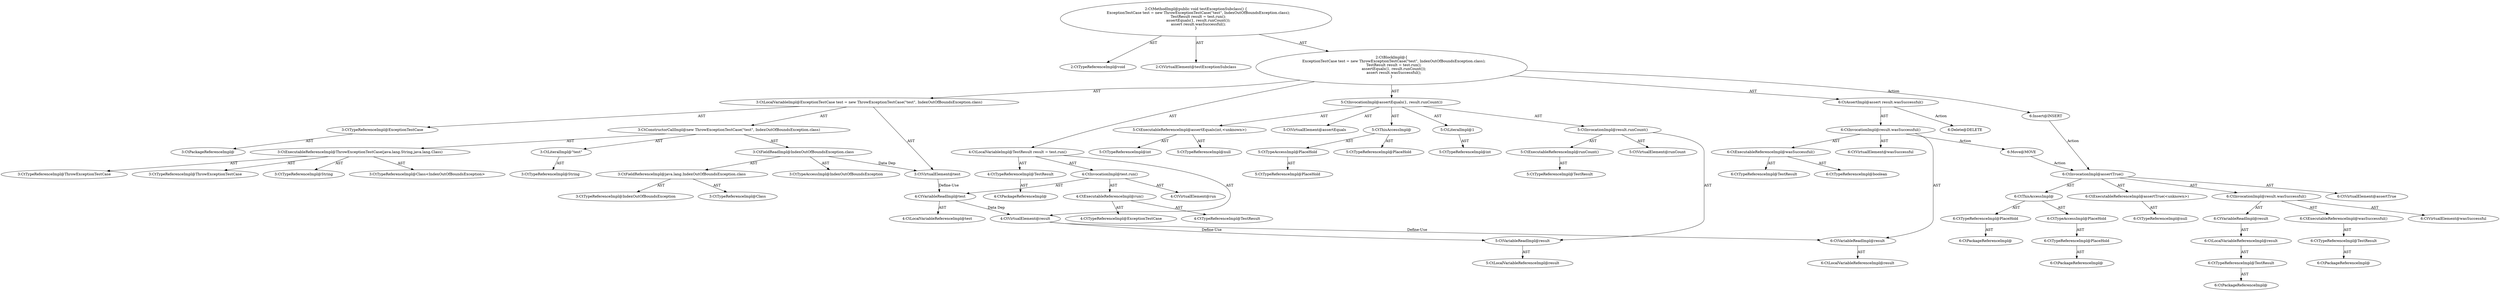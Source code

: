 digraph "testExceptionSubclass#?" {
0 [label="2:CtTypeReferenceImpl@void" shape=ellipse]
1 [label="2:CtVirtualElement@testExceptionSubclass" shape=ellipse]
2 [label="3:CtTypeReferenceImpl@ExceptionTestCase" shape=ellipse]
3 [label="3:CtPackageReferenceImpl@" shape=ellipse]
4 [label="3:CtExecutableReferenceImpl@ThrowExceptionTestCase(java.lang.String,java.lang.Class)" shape=ellipse]
5 [label="3:CtTypeReferenceImpl@ThrowExceptionTestCase" shape=ellipse]
6 [label="3:CtTypeReferenceImpl@ThrowExceptionTestCase" shape=ellipse]
7 [label="3:CtTypeReferenceImpl@String" shape=ellipse]
8 [label="3:CtTypeReferenceImpl@Class<IndexOutOfBoundsException>" shape=ellipse]
9 [label="3:CtLiteralImpl@\"test\"" shape=ellipse]
10 [label="3:CtTypeReferenceImpl@String" shape=ellipse]
11 [label="3:CtFieldReferenceImpl@java.lang.IndexOutOfBoundsException.class" shape=ellipse]
12 [label="3:CtTypeReferenceImpl@IndexOutOfBoundsException" shape=ellipse]
13 [label="3:CtTypeReferenceImpl@Class" shape=ellipse]
14 [label="3:CtFieldReadImpl@IndexOutOfBoundsException.class" shape=ellipse]
15 [label="3:CtTypeAccessImpl@IndexOutOfBoundsException" shape=ellipse]
16 [label="3:CtConstructorCallImpl@new ThrowExceptionTestCase(\"test\", IndexOutOfBoundsException.class)" shape=ellipse]
17 [label="3:CtVirtualElement@test" shape=ellipse]
18 [label="3:CtLocalVariableImpl@ExceptionTestCase test = new ThrowExceptionTestCase(\"test\", IndexOutOfBoundsException.class)" shape=ellipse]
19 [label="4:CtTypeReferenceImpl@TestResult" shape=ellipse]
20 [label="4:CtPackageReferenceImpl@" shape=ellipse]
21 [label="4:CtExecutableReferenceImpl@run()" shape=ellipse]
22 [label="4:CtTypeReferenceImpl@ExceptionTestCase" shape=ellipse]
23 [label="4:CtTypeReferenceImpl@TestResult" shape=ellipse]
24 [label="4:CtVirtualElement@run" shape=ellipse]
25 [label="4:CtVariableReadImpl@test" shape=ellipse]
26 [label="4:CtLocalVariableReferenceImpl@test" shape=ellipse]
27 [label="4:CtInvocationImpl@test.run()" shape=ellipse]
28 [label="4:CtVirtualElement@result" shape=ellipse]
29 [label="4:CtLocalVariableImpl@TestResult result = test.run()" shape=ellipse]
30 [label="5:CtExecutableReferenceImpl@assertEquals(int,<unknown>)" shape=ellipse]
31 [label="5:CtTypeReferenceImpl@int" shape=ellipse]
32 [label="5:CtTypeReferenceImpl@null" shape=ellipse]
33 [label="5:CtVirtualElement@assertEquals" shape=ellipse]
34 [label="5:CtTypeAccessImpl@PlaceHold" shape=ellipse]
35 [label="5:CtTypeReferenceImpl@PlaceHold" shape=ellipse]
36 [label="5:CtThisAccessImpl@" shape=ellipse]
37 [label="5:CtTypeReferenceImpl@PlaceHold" shape=ellipse]
38 [label="5:CtLiteralImpl@1" shape=ellipse]
39 [label="5:CtTypeReferenceImpl@int" shape=ellipse]
40 [label="5:CtExecutableReferenceImpl@runCount()" shape=ellipse]
41 [label="5:CtTypeReferenceImpl@TestResult" shape=ellipse]
42 [label="5:CtVirtualElement@runCount" shape=ellipse]
43 [label="5:CtVariableReadImpl@result" shape=ellipse]
44 [label="5:CtLocalVariableReferenceImpl@result" shape=ellipse]
45 [label="5:CtInvocationImpl@result.runCount()" shape=ellipse]
46 [label="5:CtInvocationImpl@assertEquals(1, result.runCount())" shape=ellipse]
47 [label="6:CtExecutableReferenceImpl@wasSuccessful()" shape=ellipse]
48 [label="6:CtTypeReferenceImpl@TestResult" shape=ellipse]
49 [label="6:CtTypeReferenceImpl@boolean" shape=ellipse]
50 [label="6:CtVirtualElement@wasSuccessful" shape=ellipse]
51 [label="6:CtVariableReadImpl@result" shape=ellipse]
52 [label="6:CtLocalVariableReferenceImpl@result" shape=ellipse]
53 [label="6:CtInvocationImpl@result.wasSuccessful()" shape=ellipse]
54 [label="6:CtAssertImpl@assert result.wasSuccessful()" shape=ellipse]
55 [label="2:CtBlockImpl@\{
    ExceptionTestCase test = new ThrowExceptionTestCase(\"test\", IndexOutOfBoundsException.class);
    TestResult result = test.run();
    assertEquals(1, result.runCount());
    assert result.wasSuccessful();
\}" shape=ellipse]
56 [label="2:CtMethodImpl@public void testExceptionSubclass() \{
    ExceptionTestCase test = new ThrowExceptionTestCase(\"test\", IndexOutOfBoundsException.class);
    TestResult result = test.run();
    assertEquals(1, result.runCount());
    assert result.wasSuccessful();
\}" shape=ellipse]
57 [label="6:Delete@DELETE" shape=ellipse]
58 [label="6:Insert@INSERT" shape=ellipse]
59 [label="6:CtPackageReferenceImpl@" shape=ellipse]
60 [label="6:CtTypeReferenceImpl@PlaceHold" shape=ellipse]
61 [label="6:CtPackageReferenceImpl@" shape=ellipse]
62 [label="6:CtTypeReferenceImpl@PlaceHold" shape=ellipse]
63 [label="6:CtTypeAccessImpl@PlaceHold" shape=ellipse]
64 [label="6:CtThisAccessImpl@" shape=ellipse]
65 [label="6:CtTypeReferenceImpl@null" shape=ellipse]
66 [label="6:CtExecutableReferenceImpl@assertTrue(<unknown>)" shape=ellipse]
67 [label="6:CtPackageReferenceImpl@" shape=ellipse]
68 [label="6:CtTypeReferenceImpl@TestResult" shape=ellipse]
69 [label="6:CtLocalVariableReferenceImpl@result" shape=ellipse]
70 [label="6:CtVariableReadImpl@result" shape=ellipse]
71 [label="6:CtPackageReferenceImpl@" shape=ellipse]
72 [label="6:CtTypeReferenceImpl@TestResult" shape=ellipse]
73 [label="6:CtExecutableReferenceImpl@wasSuccessful()" shape=ellipse]
74 [label="6:CtInvocationImpl@result.wasSuccessful()" shape=ellipse]
75 [label="6:CtVirtualElement@wasSuccessful" shape=ellipse]
76 [label="6:CtInvocationImpl@assertTrue()" shape=ellipse]
77 [label="6:CtVirtualElement@assertTrue" shape=ellipse]
78 [label="6:Move@MOVE" shape=ellipse]
2 -> 3 [label="AST"];
4 -> 5 [label="AST"];
4 -> 6 [label="AST"];
4 -> 7 [label="AST"];
4 -> 8 [label="AST"];
9 -> 10 [label="AST"];
11 -> 12 [label="AST"];
11 -> 13 [label="AST"];
14 -> 15 [label="AST"];
14 -> 11 [label="AST"];
14 -> 17 [label="Data Dep"];
16 -> 4 [label="AST"];
16 -> 9 [label="AST"];
16 -> 14 [label="AST"];
17 -> 25 [label="Define-Use"];
18 -> 17 [label="AST"];
18 -> 2 [label="AST"];
18 -> 16 [label="AST"];
19 -> 20 [label="AST"];
21 -> 22 [label="AST"];
21 -> 23 [label="AST"];
25 -> 26 [label="AST"];
25 -> 28 [label="Data Dep"];
27 -> 24 [label="AST"];
27 -> 25 [label="AST"];
27 -> 21 [label="AST"];
28 -> 43 [label="Define-Use"];
28 -> 51 [label="Define-Use"];
29 -> 28 [label="AST"];
29 -> 19 [label="AST"];
29 -> 27 [label="AST"];
30 -> 31 [label="AST"];
30 -> 32 [label="AST"];
34 -> 35 [label="AST"];
36 -> 37 [label="AST"];
36 -> 34 [label="AST"];
38 -> 39 [label="AST"];
40 -> 41 [label="AST"];
43 -> 44 [label="AST"];
45 -> 42 [label="AST"];
45 -> 43 [label="AST"];
45 -> 40 [label="AST"];
46 -> 33 [label="AST"];
46 -> 36 [label="AST"];
46 -> 30 [label="AST"];
46 -> 38 [label="AST"];
46 -> 45 [label="AST"];
47 -> 48 [label="AST"];
47 -> 49 [label="AST"];
51 -> 52 [label="AST"];
53 -> 50 [label="AST"];
53 -> 51 [label="AST"];
53 -> 47 [label="AST"];
53 -> 78 [label="Action"];
54 -> 53 [label="AST"];
54 -> 57 [label="Action"];
55 -> 18 [label="AST"];
55 -> 29 [label="AST"];
55 -> 46 [label="AST"];
55 -> 54 [label="AST"];
55 -> 58 [label="Action"];
56 -> 1 [label="AST"];
56 -> 0 [label="AST"];
56 -> 55 [label="AST"];
58 -> 76 [label="Action"];
60 -> 59 [label="AST"];
62 -> 61 [label="AST"];
63 -> 62 [label="AST"];
64 -> 60 [label="AST"];
64 -> 63 [label="AST"];
66 -> 65 [label="AST"];
68 -> 67 [label="AST"];
69 -> 68 [label="AST"];
70 -> 69 [label="AST"];
72 -> 71 [label="AST"];
73 -> 72 [label="AST"];
74 -> 75 [label="AST"];
74 -> 70 [label="AST"];
74 -> 73 [label="AST"];
76 -> 77 [label="AST"];
76 -> 64 [label="AST"];
76 -> 66 [label="AST"];
76 -> 74 [label="AST"];
78 -> 76 [label="Action"];
}